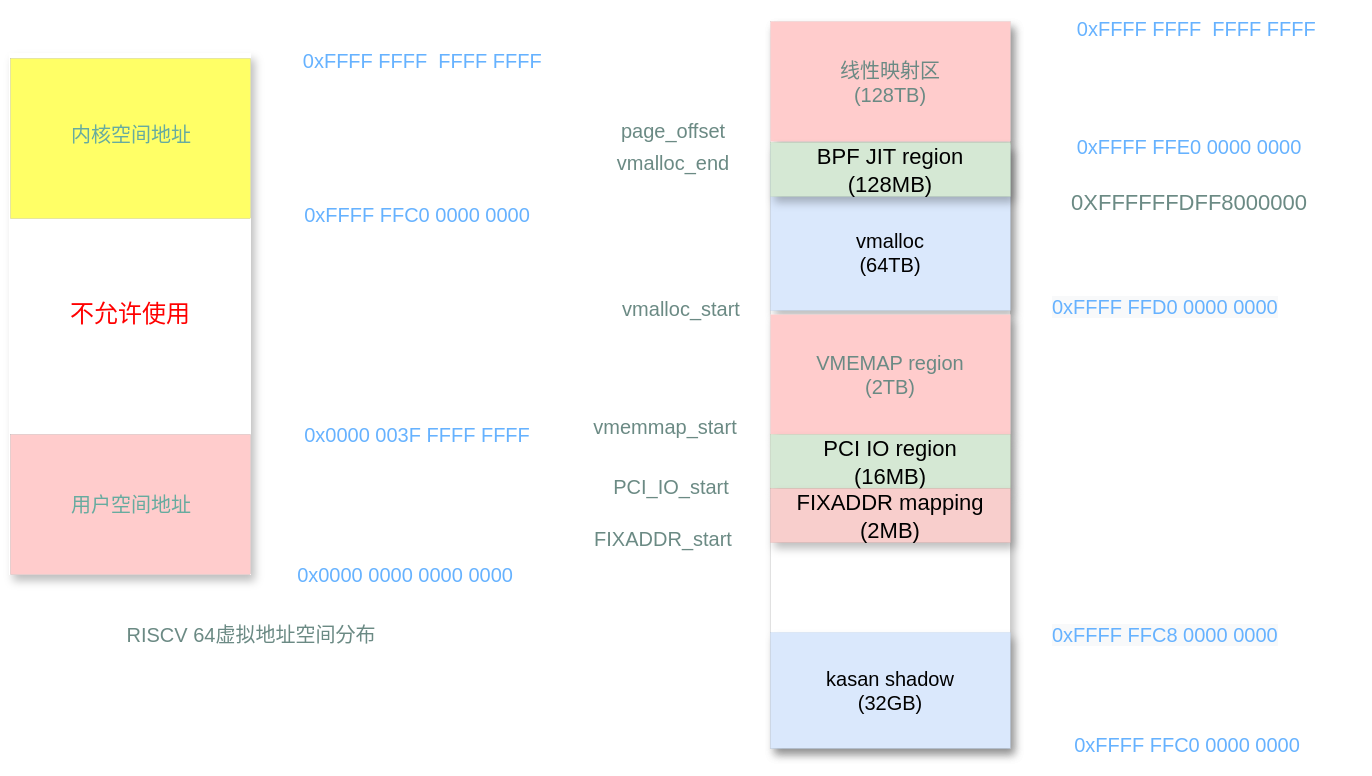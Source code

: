 <mxfile version="16.2.4" type="github">
  <diagram id="oUMeTNJKPiOXNCGt0fQ-" name="Page-1">
    <mxGraphModel dx="981" dy="548" grid="0" gridSize="10" guides="1" tooltips="1" connect="1" arrows="1" fold="1" page="1" pageScale="1" pageWidth="827" pageHeight="1169" math="0" shadow="0">
      <root>
        <mxCell id="0" />
        <mxCell id="1" parent="0" />
        <mxCell id="w0BuShdazBpQK55fYq26-21" value="" style="whiteSpace=wrap;html=1;shadow=1;fontSize=10;strokeWidth=0;" parent="1" vertex="1">
          <mxGeometry x="490" y="50.5" width="120" height="363.5" as="geometry" />
        </mxCell>
        <mxCell id="w0BuShdazBpQK55fYq26-4" value="&lt;font color=&quot;#ff0000&quot;&gt;不允许使用&lt;/font&gt;" style="rounded=0;whiteSpace=wrap;html=1;shadow=1;strokeColor=#FFFFFF;" parent="1" vertex="1">
          <mxGeometry x="110" y="67" width="120" height="260" as="geometry" />
        </mxCell>
        <mxCell id="w0BuShdazBpQK55fYq26-11" value="" style="rounded=0;whiteSpace=wrap;html=1;fontSize=10;strokeWidth=0;fillColor=#FFFF66;" parent="1" vertex="1">
          <mxGeometry x="110" y="69" width="120" height="80" as="geometry" />
        </mxCell>
        <mxCell id="w0BuShdazBpQK55fYq26-8" value="&lt;font style=&quot;font-size: 10px&quot; color=&quot;#67ab9f&quot;&gt;内核空间地址&lt;/font&gt;" style="text;html=1;resizable=0;autosize=1;align=center;verticalAlign=middle;points=[];fillColor=none;strokeColor=none;rounded=0;strokeWidth=0;" parent="1" vertex="1">
          <mxGeometry x="125" y="97" width="90" height="20" as="geometry" />
        </mxCell>
        <mxCell id="w0BuShdazBpQK55fYq26-12" value="" style="rounded=0;whiteSpace=wrap;html=1;fontSize=10;strokeWidth=0;fillColor=#FFCCCC;" parent="1" vertex="1">
          <mxGeometry x="110" y="257" width="120" height="70" as="geometry" />
        </mxCell>
        <mxCell id="w0BuShdazBpQK55fYq26-9" value="&lt;font style=&quot;font-size: 10px&quot; color=&quot;#67ab9f&quot;&gt;用户空间地址&lt;/font&gt;" style="text;html=1;resizable=0;autosize=1;align=center;verticalAlign=middle;points=[];fillColor=none;strokeColor=none;rounded=0;strokeWidth=0;" parent="1" vertex="1">
          <mxGeometry x="125" y="282" width="90" height="20" as="geometry" />
        </mxCell>
        <mxCell id="w0BuShdazBpQK55fYq26-13" value="0xFFFF FFC0 0000 0000" style="text;html=1;resizable=0;autosize=1;align=center;verticalAlign=middle;points=[];fillColor=none;strokeColor=none;rounded=0;shadow=1;fontSize=10;fontColor=#66B2FF;" parent="1" vertex="1">
          <mxGeometry x="240" y="139" width="145" height="16" as="geometry" />
        </mxCell>
        <mxCell id="w0BuShdazBpQK55fYq26-14" value="0xFFFF FFFF&amp;nbsp; FFFF FFFF&amp;nbsp;" style="text;html=1;resizable=0;autosize=1;align=center;verticalAlign=middle;points=[];fillColor=none;strokeColor=none;rounded=0;shadow=1;fontSize=10;fontColor=#66B2FF;" parent="1" vertex="1">
          <mxGeometry x="237" y="60" width="160" height="20" as="geometry" />
        </mxCell>
        <mxCell id="w0BuShdazBpQK55fYq26-15" value="0x0000 003F FFFF FFFF" style="text;html=1;resizable=0;autosize=1;align=center;verticalAlign=middle;points=[];fillColor=none;strokeColor=none;rounded=0;shadow=1;fontSize=10;fontColor=#66B2FF;" parent="1" vertex="1">
          <mxGeometry x="240" y="249" width="145" height="16" as="geometry" />
        </mxCell>
        <mxCell id="w0BuShdazBpQK55fYq26-16" value="&lt;font&gt;0x0000 0000 0000 0000&lt;/font&gt;" style="text;html=1;resizable=0;autosize=1;align=center;verticalAlign=middle;points=[];fillColor=none;strokeColor=none;rounded=0;shadow=1;fontSize=10;fontColor=#66B2FF;" parent="1" vertex="1">
          <mxGeometry x="237" y="317" width="140" height="20" as="geometry" />
        </mxCell>
        <mxCell id="w0BuShdazBpQK55fYq26-17" value="&lt;font color=&quot;#6b8a84&quot;&gt;RISCV 64虚拟地址空间分布&lt;/font&gt;" style="text;html=1;resizable=0;autosize=1;align=center;verticalAlign=middle;points=[];fillColor=none;strokeColor=none;rounded=0;shadow=1;fontSize=10;fontColor=#FF0000;" parent="1" vertex="1">
          <mxGeometry x="150" y="347" width="160" height="20" as="geometry" />
        </mxCell>
        <mxCell id="w0BuShdazBpQK55fYq26-19" value="线性映射区&lt;br&gt;(128TB)" style="whiteSpace=wrap;html=1;shadow=1;fontSize=10;fontColor=#6B8A84;strokeColor=#FFFFFF;strokeWidth=0;fillColor=#FFCCCC;" parent="1" vertex="1">
          <mxGeometry x="490" y="50.5" width="120" height="60" as="geometry" />
        </mxCell>
        <mxCell id="w0BuShdazBpQK55fYq26-20" value="0xFFFF FFE0 0000 0000" style="text;html=1;resizable=0;autosize=1;align=center;verticalAlign=middle;points=[];fillColor=none;strokeColor=none;rounded=0;shadow=1;fontSize=10;fontColor=#66B2FF;" parent="1" vertex="1">
          <mxGeometry x="624" y="103" width="150" height="20" as="geometry" />
        </mxCell>
        <mxCell id="w0BuShdazBpQK55fYq26-22" value="0xFFFF FFFF&amp;nbsp; FFFF FFFF&amp;nbsp;" style="text;html=1;resizable=0;autosize=1;align=center;verticalAlign=middle;points=[];fillColor=none;strokeColor=none;rounded=0;shadow=1;fontSize=10;fontColor=#66B2FF;" parent="1" vertex="1">
          <mxGeometry x="624" y="44" width="160" height="20" as="geometry" />
        </mxCell>
        <mxCell id="w0BuShdazBpQK55fYq26-23" value="&lt;br&gt;&lt;br&gt;vmalloc&lt;br&gt;(64TB)" style="whiteSpace=wrap;html=1;shadow=1;fontSize=10;strokeColor=#6c8ebf;strokeWidth=0;fillColor=#dae8fc;" parent="1" vertex="1">
          <mxGeometry x="490" y="112" width="120" height="83" as="geometry" />
        </mxCell>
        <mxCell id="w0BuShdazBpQK55fYq26-24" value="&lt;span style=&quot;color: rgb(102 , 178 , 255) ; font-family: &amp;#34;helvetica&amp;#34; ; font-size: 10px ; font-style: normal ; font-weight: 400 ; letter-spacing: normal ; text-align: center ; text-indent: 0px ; text-transform: none ; word-spacing: 0px ; background-color: rgb(248 , 249 , 250) ; display: inline ; float: none&quot;&gt;0xFFFF FFD0 0000 0000&lt;/span&gt;" style="text;whiteSpace=wrap;html=1;fontSize=10;fontColor=#6B8A84;" parent="1" vertex="1">
          <mxGeometry x="629.001" y="181.004" width="155" height="26" as="geometry" />
        </mxCell>
        <mxCell id="w0BuShdazBpQK55fYq26-25" value="page_offset" style="text;html=1;resizable=0;autosize=1;align=center;verticalAlign=middle;points=[];fillColor=none;strokeColor=none;rounded=0;shadow=1;fontSize=10;fontColor=#6B8A84;" parent="1" vertex="1">
          <mxGeometry x="404" y="97" width="73" height="16" as="geometry" />
        </mxCell>
        <mxCell id="w0BuShdazBpQK55fYq26-26" value="&lt;font style=&quot;font-size: 11px&quot;&gt;BPF JIT region&lt;br&gt;(128MB)&lt;/font&gt;" style="whiteSpace=wrap;html=1;shadow=1;fontSize=10;strokeColor=#82b366;strokeWidth=0;fillColor=#d5e8d4;" parent="1" vertex="1">
          <mxGeometry x="490" y="111" width="120" height="27" as="geometry" />
        </mxCell>
        <mxCell id="w0BuShdazBpQK55fYq26-28" value="0XFFFFFFDFF8000000" style="text;html=1;resizable=0;autosize=1;align=center;verticalAlign=middle;points=[];fillColor=none;strokeColor=none;rounded=0;shadow=1;fontSize=11;fontColor=#6B8A84;" parent="1" vertex="1">
          <mxGeometry x="629.5" y="132" width="139" height="17" as="geometry" />
        </mxCell>
        <mxCell id="w0BuShdazBpQK55fYq26-29" value="vmalloc_start" style="text;html=1;resizable=0;autosize=1;align=center;verticalAlign=middle;points=[];fillColor=none;strokeColor=none;rounded=0;shadow=1;fontSize=10;fontColor=#6B8A84;" parent="1" vertex="1">
          <mxGeometry x="404" y="186" width="81" height="16" as="geometry" />
        </mxCell>
        <mxCell id="w0BuShdazBpQK55fYq26-32" value="vmalloc_end" style="text;html=1;resizable=0;autosize=1;align=center;verticalAlign=middle;points=[];fillColor=none;strokeColor=none;rounded=0;shadow=1;fontSize=10;fontColor=#6B8A84;" parent="1" vertex="1">
          <mxGeometry x="402" y="113" width="77" height="16" as="geometry" />
        </mxCell>
        <mxCell id="w0BuShdazBpQK55fYq26-33" value="VMEMAP region&lt;br&gt;(2TB)" style="whiteSpace=wrap;html=1;shadow=1;fontSize=10;fontColor=#6B8A84;strokeColor=#FFFFFF;strokeWidth=0;fillColor=#FFCCCC;" parent="1" vertex="1">
          <mxGeometry x="490" y="197" width="120" height="60" as="geometry" />
        </mxCell>
        <mxCell id="w0BuShdazBpQK55fYq26-34" value="vmemmap_start" style="text;html=1;resizable=0;autosize=1;align=center;verticalAlign=middle;points=[];fillColor=none;strokeColor=none;rounded=0;shadow=1;fontSize=10;fontColor=#6B8A84;" parent="1" vertex="1">
          <mxGeometry x="389" y="245" width="96" height="16" as="geometry" />
        </mxCell>
        <mxCell id="w0BuShdazBpQK55fYq26-35" value="0xFFFF FFC0 0000 0000" style="text;html=1;resizable=0;autosize=1;align=center;verticalAlign=middle;points=[];fillColor=none;strokeColor=none;rounded=0;shadow=1;fontSize=10;fontColor=#66B2FF;" parent="1" vertex="1">
          <mxGeometry x="625" y="404" width="145" height="16" as="geometry" />
        </mxCell>
        <mxCell id="w0BuShdazBpQK55fYq26-36" value="&lt;font style=&quot;font-size: 11px&quot;&gt;PCI IO region&lt;br&gt;(16MB)&lt;/font&gt;" style="whiteSpace=wrap;html=1;shadow=1;fontSize=10;strokeColor=#82b366;strokeWidth=0;fillColor=#d5e8d4;" parent="1" vertex="1">
          <mxGeometry x="490" y="257" width="120" height="27" as="geometry" />
        </mxCell>
        <mxCell id="w0BuShdazBpQK55fYq26-37" value="&lt;font style=&quot;font-size: 11px&quot;&gt;FIXADDR mapping&lt;br&gt;(2MB)&lt;/font&gt;" style="whiteSpace=wrap;html=1;shadow=1;fontSize=10;strokeColor=#b85450;strokeWidth=0;fillColor=#f8cecc;" parent="1" vertex="1">
          <mxGeometry x="490" y="284" width="120" height="27" as="geometry" />
        </mxCell>
        <mxCell id="w0BuShdazBpQK55fYq26-38" value="PCI_IO_start" style="text;html=1;resizable=0;autosize=1;align=center;verticalAlign=middle;points=[];fillColor=none;strokeColor=none;rounded=0;shadow=1;fontSize=10;fontColor=#6B8A84;" parent="1" vertex="1">
          <mxGeometry x="400" y="275" width="79" height="16" as="geometry" />
        </mxCell>
        <mxCell id="w0BuShdazBpQK55fYq26-39" value="FIXADDR_start" style="text;html=1;resizable=0;autosize=1;align=center;verticalAlign=middle;points=[];fillColor=none;strokeColor=none;rounded=0;shadow=1;fontSize=10;fontColor=#6B8A84;" parent="1" vertex="1">
          <mxGeometry x="389" y="301" width="93" height="16" as="geometry" />
        </mxCell>
        <mxCell id="w0BuShdazBpQK55fYq26-40" value="kasan shadow&lt;br&gt;(32GB)" style="whiteSpace=wrap;html=1;shadow=1;fontSize=10;strokeColor=#6c8ebf;strokeWidth=0;fillColor=#dae8fc;" parent="1" vertex="1">
          <mxGeometry x="490" y="356" width="120" height="58" as="geometry" />
        </mxCell>
        <mxCell id="w0BuShdazBpQK55fYq26-43" value="&lt;span style=&quot;color: rgb(102 , 178 , 255) ; font-family: &amp;#34;helvetica&amp;#34; ; font-size: 10px ; font-style: normal ; font-weight: 400 ; letter-spacing: normal ; text-align: center ; text-indent: 0px ; text-transform: none ; word-spacing: 0px ; background-color: rgb(248 , 249 , 250) ; display: inline ; float: none&quot;&gt;0xFFFF FFC8 0000 0000&lt;/span&gt;" style="text;whiteSpace=wrap;html=1;fontSize=11;fontColor=#6B8A84;" parent="1" vertex="1">
          <mxGeometry x="629.003" y="343.5" width="155" height="27" as="geometry" />
        </mxCell>
      </root>
    </mxGraphModel>
  </diagram>
</mxfile>
